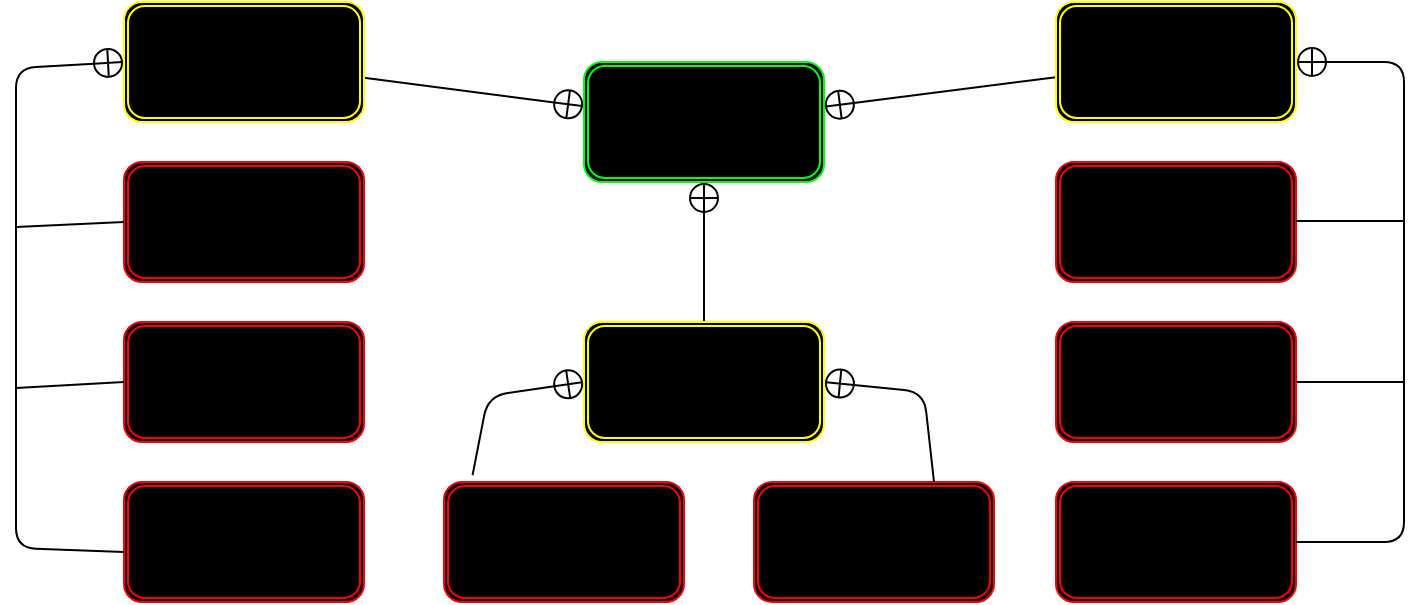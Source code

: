<mxfile>
    <diagram id="i9Tm0nudobxHpOkSD1_N" name="Page-1">
        <mxGraphModel dx="855" dy="496" grid="1" gridSize="10" guides="1" tooltips="1" connect="1" arrows="1" fold="1" page="1" pageScale="1" pageWidth="850" pageHeight="1100" math="0" shadow="0">
            <root>
                <mxCell id="0"/>
                <mxCell id="1" parent="0"/>
                <mxCell id="2" value="Document" style="shape=ext;double=1;rounded=1;whiteSpace=wrap;html=1;strokeColor=#00FF00;fillColor=#000000;" parent="1" vertex="1">
                    <mxGeometry x="350" y="435" width="120" height="60" as="geometry"/>
                </mxCell>
                <mxCell id="23" value="Manga" style="shape=ext;double=1;rounded=1;whiteSpace=wrap;html=1;strokeColor=#FF0000;fillColor=#000000;" parent="1" vertex="1">
                    <mxGeometry x="120" y="485" width="120" height="60" as="geometry"/>
                </mxCell>
                <mxCell id="45" value="" style="edgeStyle=none;html=1;endArrow=circlePlus;endFill=0;" parent="1" source="24" target="2" edge="1">
                    <mxGeometry relative="1" as="geometry"/>
                </mxCell>
                <mxCell id="24" value="&lt;b&gt;Magazine&lt;/b&gt;" style="shape=ext;double=1;rounded=1;whiteSpace=wrap;html=1;fillColor=#000000;strokeColor=#FFFF00;shadow=0;" parent="1" vertex="1">
                    <mxGeometry x="120" y="405" width="120" height="60" as="geometry"/>
                </mxCell>
                <mxCell id="43" value="" style="edgeStyle=none;html=1;endArrow=circlePlus;endFill=0;" parent="1" source="25" target="2" edge="1">
                    <mxGeometry relative="1" as="geometry"/>
                </mxCell>
                <mxCell id="25" value="Dictionnaire" style="shape=ext;double=1;rounded=1;whiteSpace=wrap;html=1;strokeColor=#FFFF00;fillColor=#000000;" parent="1" vertex="1">
                    <mxGeometry x="350" y="565" width="120" height="60" as="geometry"/>
                </mxCell>
                <mxCell id="44" value="" style="edgeStyle=none;html=1;endArrow=circlePlus;endFill=0;" parent="1" source="26" target="2" edge="1">
                    <mxGeometry relative="1" as="geometry"/>
                </mxCell>
                <mxCell id="26" value="Livre" style="shape=ext;double=1;rounded=1;whiteSpace=wrap;html=1;strokeColor=#FFFF00;fillColor=#000000;" parent="1" vertex="1">
                    <mxGeometry x="586" y="405" width="120" height="60" as="geometry"/>
                </mxCell>
                <mxCell id="27" value="MagazineFashion" style="shape=ext;double=1;rounded=1;whiteSpace=wrap;html=1;strokeColor=#FF0000;fillColor=#000000;" parent="1" vertex="1">
                    <mxGeometry x="120" y="565" width="120" height="60" as="geometry"/>
                </mxCell>
                <mxCell id="28" value="JournaleSciene" style="shape=ext;double=1;rounded=1;whiteSpace=wrap;html=1;strokeColor=#FF0000;fillColor=#000000;" parent="1" vertex="1">
                    <mxGeometry x="120" y="645" width="120" height="60" as="geometry"/>
                </mxCell>
                <mxCell id="29" value="Encyclopedie" style="shape=ext;double=1;rounded=1;whiteSpace=wrap;html=1;strokeColor=#FF0000;fillColor=#000000;" parent="1" vertex="1">
                    <mxGeometry x="280" y="645" width="120" height="60" as="geometry"/>
                </mxCell>
                <mxCell id="30" value="DictionnaireBilingue" style="shape=ext;double=1;rounded=1;whiteSpace=wrap;html=1;strokeColor=#FF0000;fillColor=#000000;" parent="1" vertex="1">
                    <mxGeometry x="435" y="645" width="120" height="60" as="geometry"/>
                </mxCell>
                <mxCell id="48" style="edgeStyle=none;html=1;exitX=1;exitY=0.5;exitDx=0;exitDy=0;endArrow=none;endFill=0;" parent="1" source="33" edge="1">
                    <mxGeometry relative="1" as="geometry">
                        <mxPoint x="760" y="595" as="targetPoint"/>
                    </mxGeometry>
                </mxCell>
                <mxCell id="31" value="Roman" style="shape=ext;double=1;rounded=1;whiteSpace=wrap;html=1;strokeColor=#FF0000;fillColor=#000000;" parent="1" vertex="1">
                    <mxGeometry x="586" y="645" width="120" height="60" as="geometry"/>
                </mxCell>
                <mxCell id="32" value="Literature" style="shape=ext;double=1;rounded=1;whiteSpace=wrap;html=1;strokeColor=#FF0000;fillColor=#000000;" parent="1" vertex="1">
                    <mxGeometry x="586" y="485" width="120" height="60" as="geometry"/>
                </mxCell>
                <mxCell id="33" value="ManuelScolaire" style="shape=ext;double=1;rounded=1;whiteSpace=wrap;html=1;strokeColor=#FF0000;fillColor=#000000;" parent="1" vertex="1">
                    <mxGeometry x="586" y="565" width="120" height="60" as="geometry"/>
                </mxCell>
                <mxCell id="49" style="edgeStyle=none;html=1;entryX=1;entryY=0.5;entryDx=0;entryDy=0;endArrow=circlePlus;endFill=0;" parent="1" source="31" target="26" edge="1">
                    <mxGeometry relative="1" as="geometry">
                        <mxPoint x="760" y="370" as="targetPoint"/>
                        <mxPoint x="706" y="675" as="sourcePoint"/>
                        <Array as="points">
                            <mxPoint x="760" y="675"/>
                            <mxPoint x="760" y="435"/>
                        </Array>
                    </mxGeometry>
                </mxCell>
                <mxCell id="50" style="edgeStyle=none;html=1;exitX=1;exitY=0.5;exitDx=0;exitDy=0;endArrow=none;endFill=0;" parent="1" edge="1">
                    <mxGeometry relative="1" as="geometry">
                        <mxPoint x="760" y="514.44" as="targetPoint"/>
                        <mxPoint x="706" y="514.44" as="sourcePoint"/>
                    </mxGeometry>
                </mxCell>
                <mxCell id="54" value="" style="endArrow=circlePlus;html=1;startSize=0;jumpSize=0;entryX=1;entryY=0.5;entryDx=0;entryDy=0;exitX=0.75;exitY=0;exitDx=0;exitDy=0;endFill=0;" parent="1" source="30" target="25" edge="1">
                    <mxGeometry width="50" height="50" relative="1" as="geometry">
                        <mxPoint x="520" y="640" as="sourcePoint"/>
                        <mxPoint x="570" y="590" as="targetPoint"/>
                        <Array as="points">
                            <mxPoint x="520" y="600"/>
                        </Array>
                    </mxGeometry>
                </mxCell>
                <mxCell id="56" value="" style="endArrow=circlePlus;html=1;startSize=0;jumpSize=0;entryX=0;entryY=0.5;entryDx=0;entryDy=0;exitX=0.119;exitY=-0.057;exitDx=0;exitDy=0;exitPerimeter=0;endFill=0;" parent="1" source="29" target="25" edge="1">
                    <mxGeometry width="50" height="50" relative="1" as="geometry">
                        <mxPoint x="297" y="647" as="sourcePoint"/>
                        <mxPoint x="352" y="597" as="targetPoint"/>
                        <Array as="points">
                            <mxPoint x="302" y="602"/>
                        </Array>
                    </mxGeometry>
                </mxCell>
                <mxCell id="57" style="edgeStyle=none;html=1;entryX=0;entryY=0.5;entryDx=0;entryDy=0;endArrow=circlePlus;endFill=0;" parent="1" target="24" edge="1">
                    <mxGeometry relative="1" as="geometry">
                        <mxPoint x="120" y="438" as="targetPoint"/>
                        <mxPoint x="120" y="680" as="sourcePoint"/>
                        <Array as="points">
                            <mxPoint x="66" y="678"/>
                            <mxPoint x="66" y="438"/>
                        </Array>
                    </mxGeometry>
                </mxCell>
                <mxCell id="58" style="edgeStyle=none;html=1;endArrow=none;endFill=0;exitX=0;exitY=0.5;exitDx=0;exitDy=0;" parent="1" source="23" edge="1">
                    <mxGeometry relative="1" as="geometry">
                        <mxPoint x="66.0" y="517.44" as="targetPoint"/>
                        <mxPoint x="120" y="517" as="sourcePoint"/>
                    </mxGeometry>
                </mxCell>
                <mxCell id="59" style="edgeStyle=none;html=1;endArrow=none;endFill=0;exitX=0;exitY=0.5;exitDx=0;exitDy=0;" parent="1" source="27" edge="1">
                    <mxGeometry relative="1" as="geometry">
                        <mxPoint x="66.0" y="598" as="targetPoint"/>
                        <mxPoint x="130" y="600" as="sourcePoint"/>
                    </mxGeometry>
                </mxCell>
            </root>
        </mxGraphModel>
    </diagram>
</mxfile>